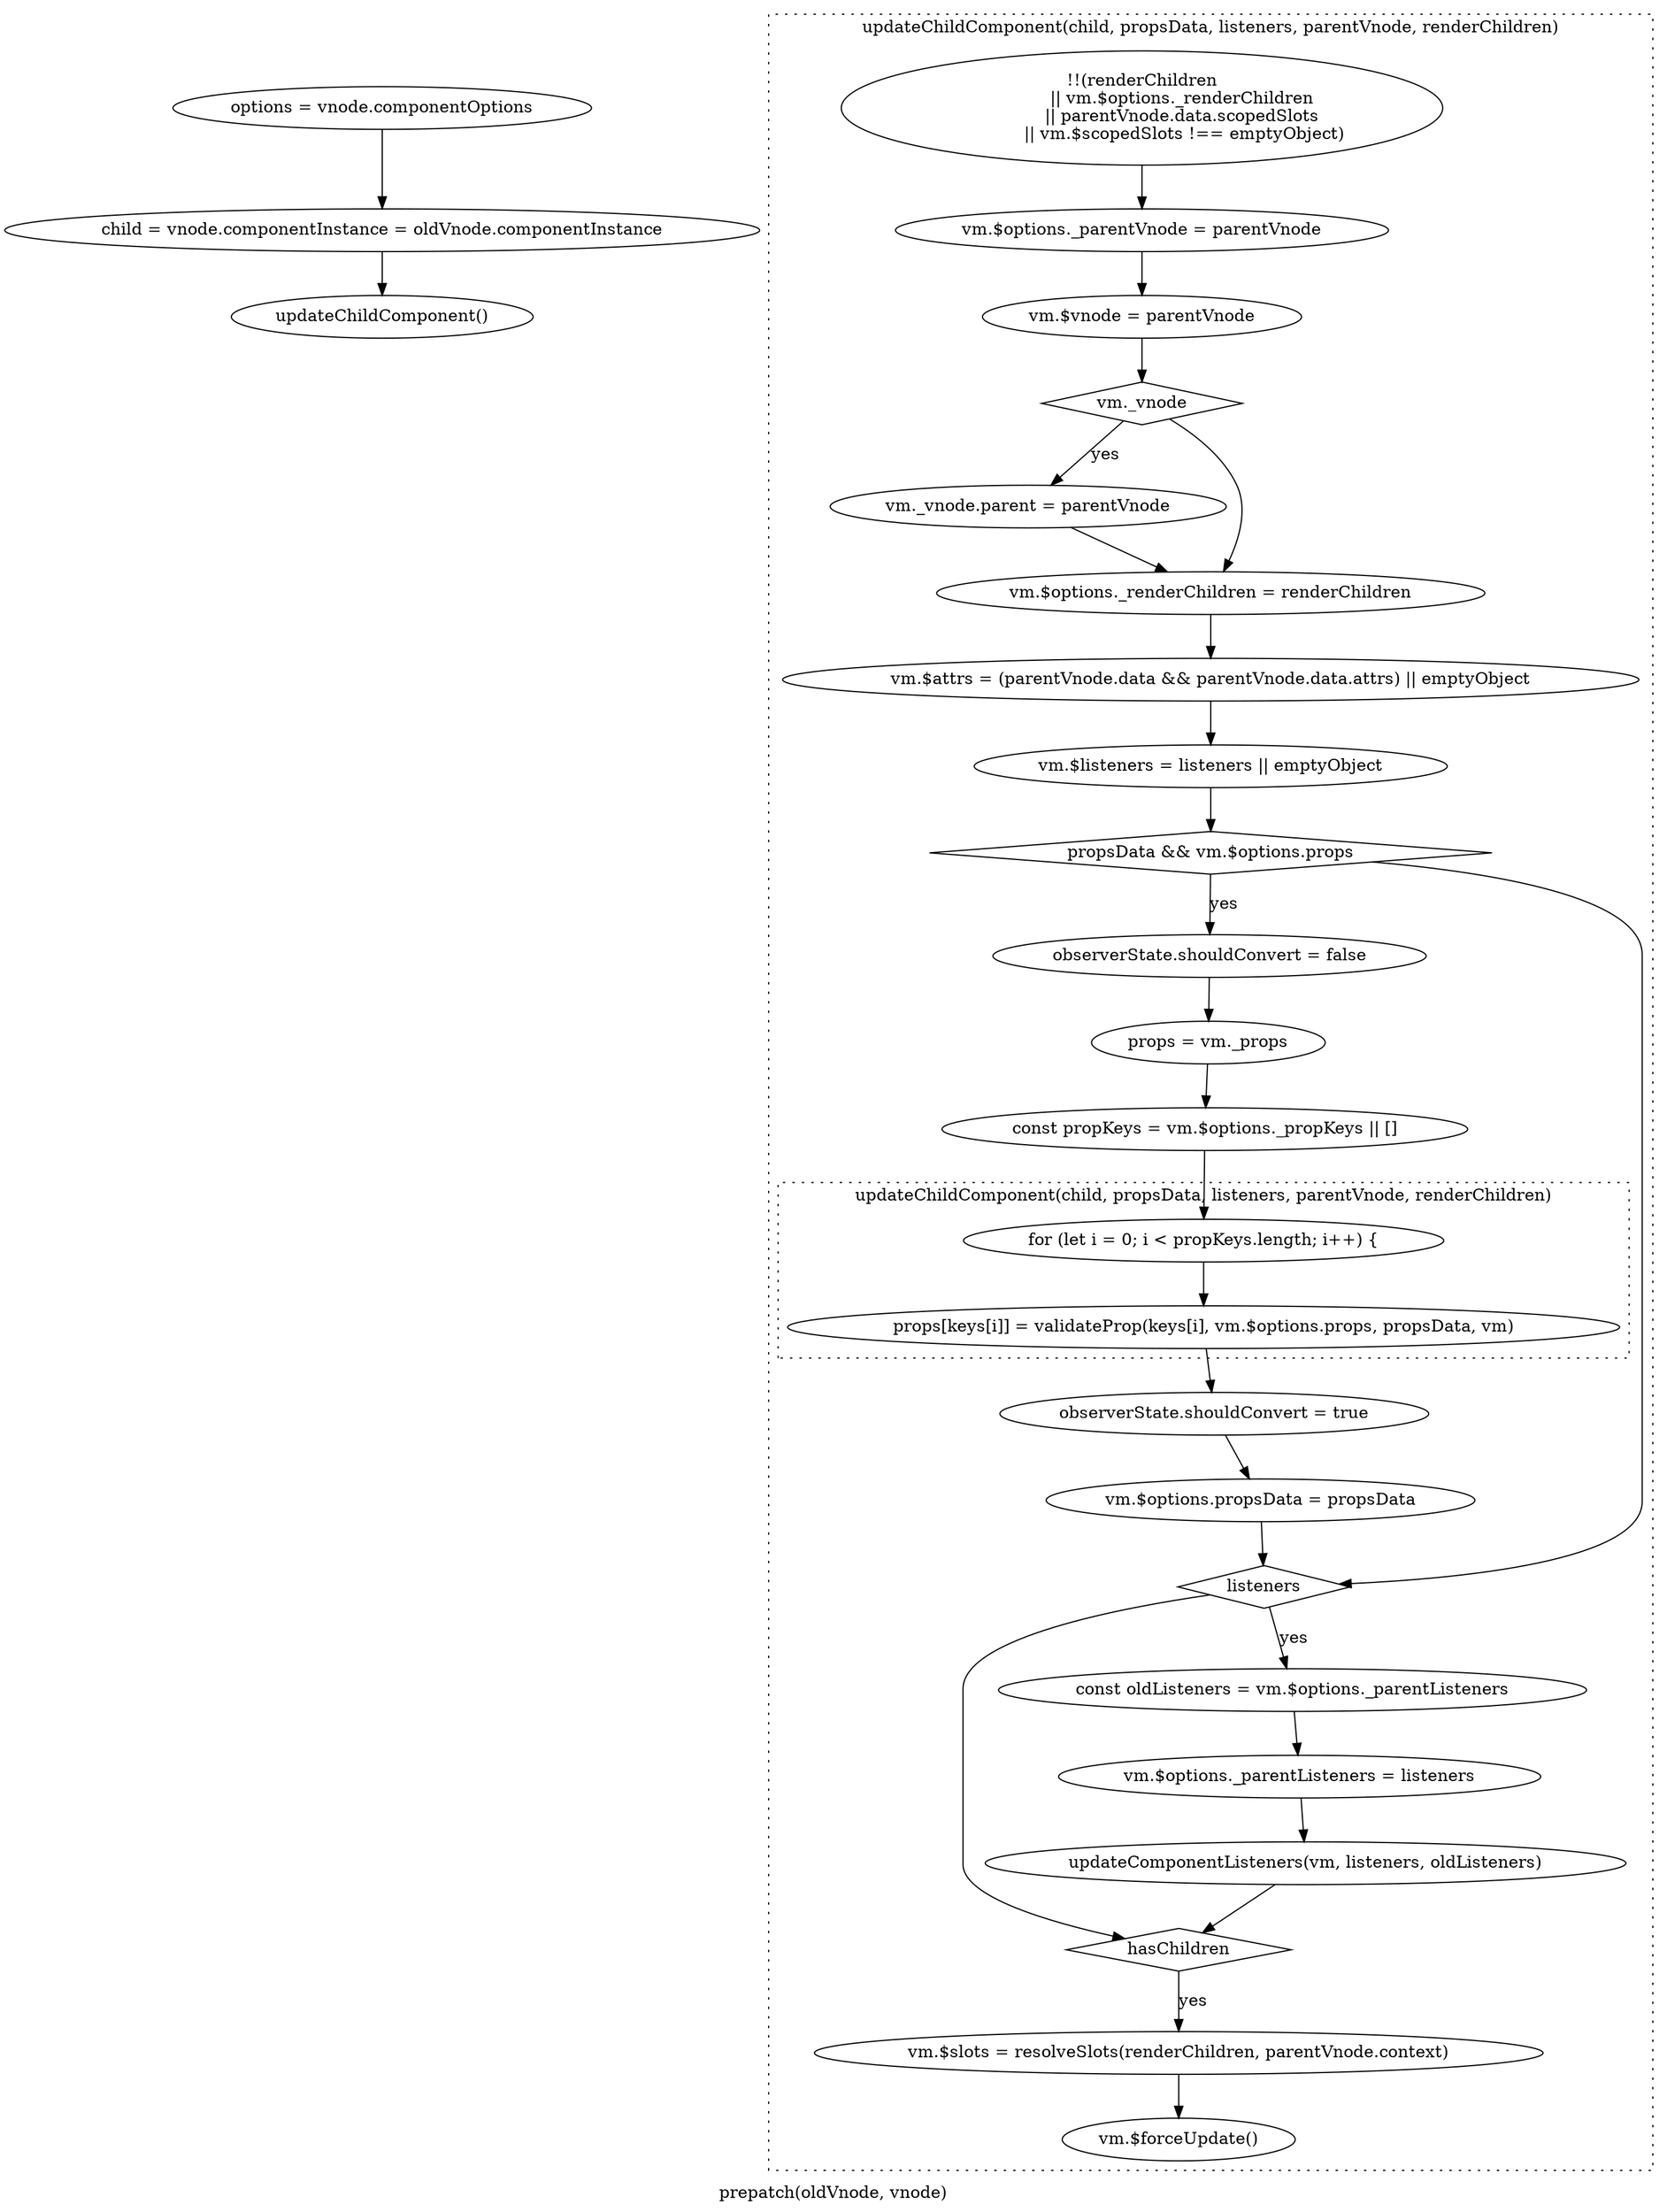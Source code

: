 digraph G {
    label="prepatch(oldVnode, vnode)"

    getOptions [
        label="options = vnode.componentOptions"
    ]
    getChild [
        label="child = vnode.componentInstance = oldVnode.componentInstance"
    ]
    getOptions -> getChild
    updateChildComponent [
        label="updateChildComponent()"
    ]
    getChild -> updateChildComponent

    subgraph cluster_updateChildComponent {
        graph[style=dotted]
        label="updateChildComponent(child, propsData, listeners, parentVnode, renderChildren)"

        getHasChildren [
            label="!!(renderChildren
                || vm.$options._renderChildren 
                || parentVnode.data.scopedSlots 
                || vm.$scopedSlots !== emptyObject)"
        ]
        hasChildren [
            label="hasChildren"
            shape=diamond
        ]
        setParentVnode [
            label="vm.$options._parentVnode = parentVnode"
        ]
        getHasChildren -> setParentVnode
        setVnode [
            label="vm.$vnode = parentVnode"
        ]
        setParentVnode -> setVnode
        hasVnode [
            label="vm._vnode"
            shape=diamond
        ]

        setVnode -> hasVnode
        setVnodeParent [
            label="vm._vnode.parent = parentVnode"
        ]
        hasVnode -> setVnodeParent [label="yes"]

        setRenderChildren [
            label="vm.$options._renderChildren = renderChildren"
        ]
        setVnodeParent -> setRenderChildren
        hasVnode -> setRenderChildren

        setAttrs [
            label="vm.$attrs = (parentVnode.data && parentVnode.data.attrs) || emptyObject"
        ]

        setRenderChildren -> setAttrs
        setListeners [
            label="vm.$listeners = listeners || emptyObject"
        ]
        setAttrs -> setListeners

        hasProps [
            label="propsData && vm.$options.props"
            shape=diamond
        ]

        setListeners -> hasProps
        observerStateShouldConvert [
            label="observerState.shouldConvert = false"
        ]
        hasProps -> observerStateShouldConvert [label="yes"]

        getProps [
            label="props = vm._props"
        ]
        observerStateShouldConvert -> getProps
        getPropsKeys [
            label="const propKeys = vm.$options._propKeys || []"
        ]
        getProps -> getPropsKeys
        getPropsKeys -> walkPropKeys
        walkPropKeys [
            label="for (let i = 0; i < propKeys.length; i++) {"
        ]
        subgraph cluster_walk {
            graph[style=dotted]
            validate [
                label="props[keys[i]] = validateProp(keys[i], vm.$options.props, propsData, vm)"
            ]
            walkPropKeys -> validate
        }

        observerStateShouldConvertBeTrue [
            label="observerState.shouldConvert = true"
        ]
        validate -> observerStateShouldConvertBeTrue
        setPropsData [
            label="vm.$options.propsData = propsData"
        ]
        observerStateShouldConvertBeTrue -> setPropsData

        listeners [
            label="listeners"
            shape=diamond
        ]

        hasProps -> listeners

        setPropsData -> listeners

        getOldListeners [
            label="const oldListeners = vm.$options._parentListeners"
        ]

        listeners -> getOldListeners [label="yes"]
        setParentListeners [
            label="vm.$options._parentListeners = listeners"
        ]
        getOldListeners -> setParentListeners
        updateListeners [
            label="updateComponentListeners(vm, listeners, oldListeners)"
        ]
        setParentListeners -> updateListeners

        listeners -> hasChildren
        updateListeners -> hasChildren

        setSlots [
            label="vm.$slots = resolveSlots(renderChildren, parentVnode.context)"
        ]
        hasChildren -> setSlots [label="yes"]
        forcsUpdate [
            label="vm.$forceUpdate()"
        ]
        setSlots -> forcsUpdate
    }
}
